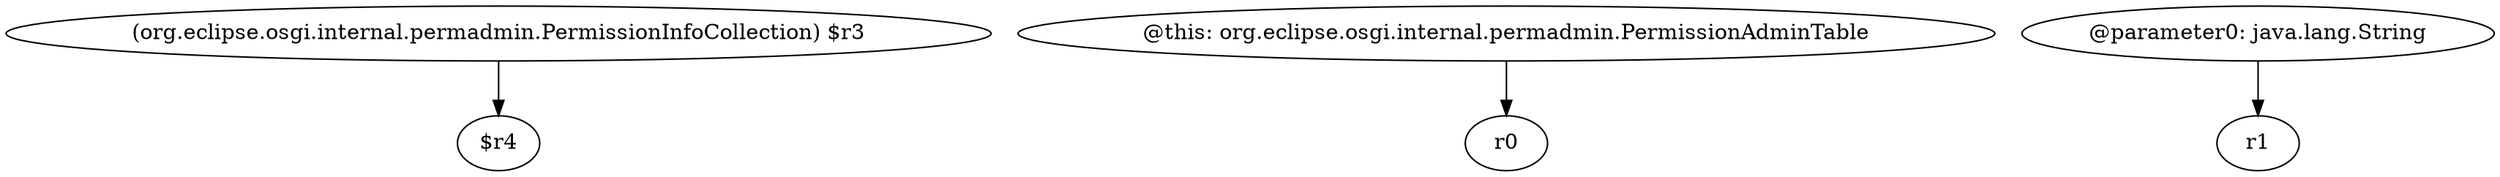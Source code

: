 digraph g {
0[label="(org.eclipse.osgi.internal.permadmin.PermissionInfoCollection) $r3"]
1[label="$r4"]
0->1[label=""]
2[label="@this: org.eclipse.osgi.internal.permadmin.PermissionAdminTable"]
3[label="r0"]
2->3[label=""]
4[label="@parameter0: java.lang.String"]
5[label="r1"]
4->5[label=""]
}